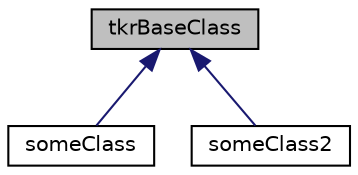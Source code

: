 digraph "tkrBaseClass"
{
  edge [fontname="Helvetica",fontsize="10",labelfontname="Helvetica",labelfontsize="10"];
  node [fontname="Helvetica",fontsize="10",shape=record];
  Node1 [label="tkrBaseClass",height=0.2,width=0.4,color="black", fillcolor="grey75", style="filled" fontcolor="black"];
  Node1 -> Node2 [dir="back",color="midnightblue",fontsize="10",style="solid",fontname="Helvetica"];
  Node2 [label="someClass",height=0.2,width=0.4,color="black", fillcolor="white", style="filled",URL="$classsome_class.html"];
  Node1 -> Node3 [dir="back",color="midnightblue",fontsize="10",style="solid",fontname="Helvetica"];
  Node3 [label="someClass2",height=0.2,width=0.4,color="black", fillcolor="white", style="filled",URL="$classsome_class2.html"];
}
